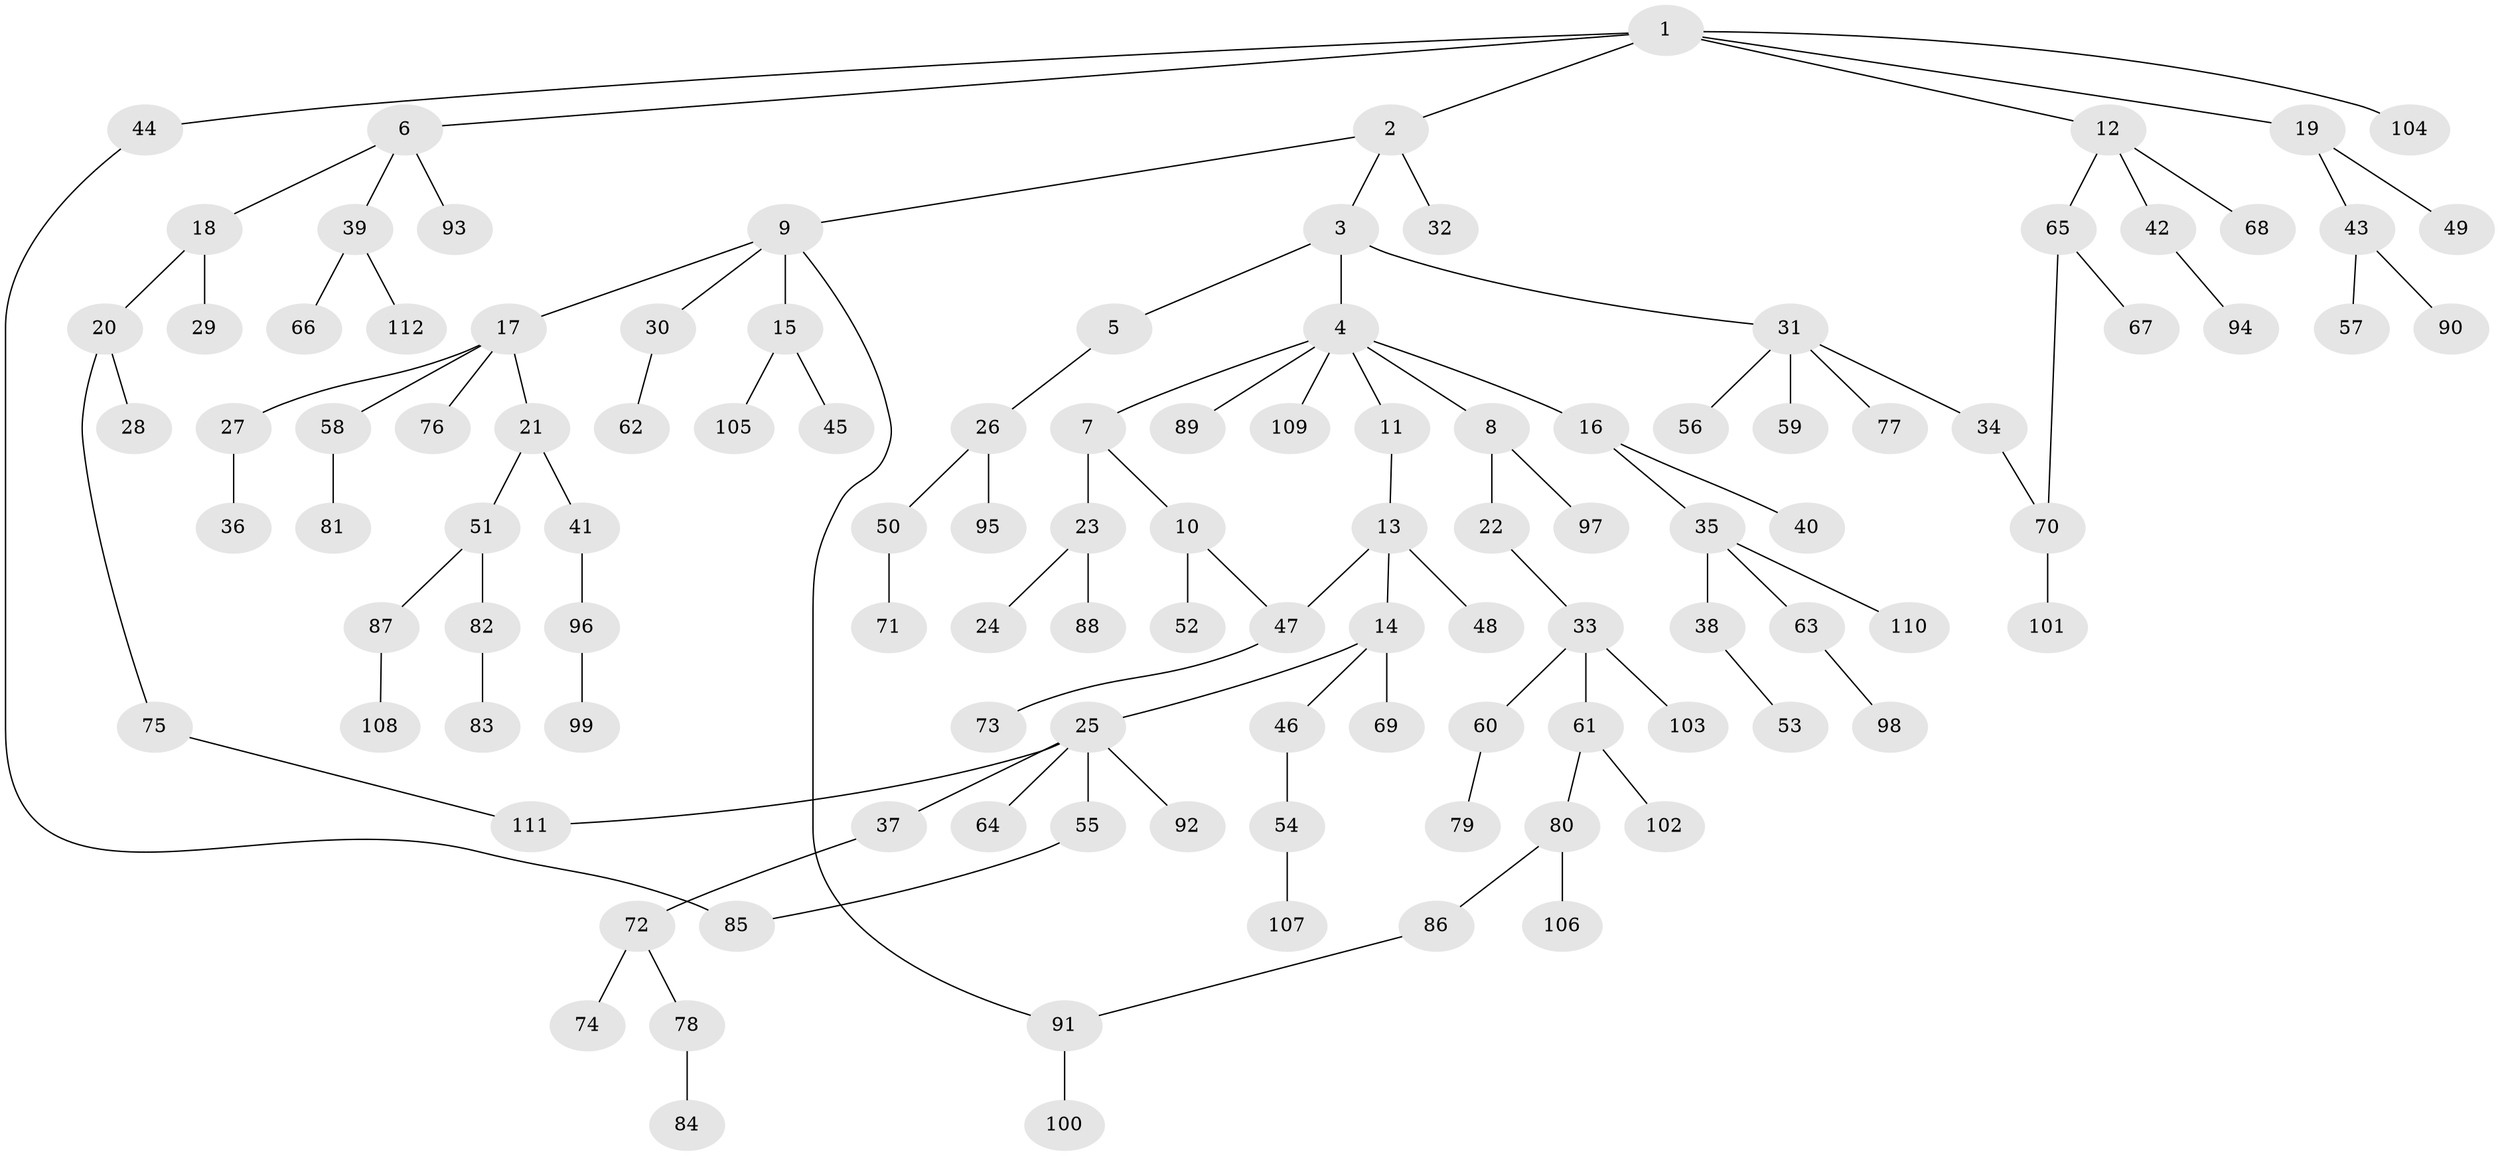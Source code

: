 // Generated by graph-tools (version 1.1) at 2025/34/03/09/25 02:34:17]
// undirected, 112 vertices, 116 edges
graph export_dot {
graph [start="1"]
  node [color=gray90,style=filled];
  1;
  2;
  3;
  4;
  5;
  6;
  7;
  8;
  9;
  10;
  11;
  12;
  13;
  14;
  15;
  16;
  17;
  18;
  19;
  20;
  21;
  22;
  23;
  24;
  25;
  26;
  27;
  28;
  29;
  30;
  31;
  32;
  33;
  34;
  35;
  36;
  37;
  38;
  39;
  40;
  41;
  42;
  43;
  44;
  45;
  46;
  47;
  48;
  49;
  50;
  51;
  52;
  53;
  54;
  55;
  56;
  57;
  58;
  59;
  60;
  61;
  62;
  63;
  64;
  65;
  66;
  67;
  68;
  69;
  70;
  71;
  72;
  73;
  74;
  75;
  76;
  77;
  78;
  79;
  80;
  81;
  82;
  83;
  84;
  85;
  86;
  87;
  88;
  89;
  90;
  91;
  92;
  93;
  94;
  95;
  96;
  97;
  98;
  99;
  100;
  101;
  102;
  103;
  104;
  105;
  106;
  107;
  108;
  109;
  110;
  111;
  112;
  1 -- 2;
  1 -- 6;
  1 -- 12;
  1 -- 19;
  1 -- 44;
  1 -- 104;
  2 -- 3;
  2 -- 9;
  2 -- 32;
  3 -- 4;
  3 -- 5;
  3 -- 31;
  4 -- 7;
  4 -- 8;
  4 -- 11;
  4 -- 16;
  4 -- 89;
  4 -- 109;
  5 -- 26;
  6 -- 18;
  6 -- 39;
  6 -- 93;
  7 -- 10;
  7 -- 23;
  8 -- 22;
  8 -- 97;
  9 -- 15;
  9 -- 17;
  9 -- 30;
  9 -- 91;
  10 -- 47;
  10 -- 52;
  11 -- 13;
  12 -- 42;
  12 -- 65;
  12 -- 68;
  13 -- 14;
  13 -- 48;
  13 -- 47;
  14 -- 25;
  14 -- 46;
  14 -- 69;
  15 -- 45;
  15 -- 105;
  16 -- 35;
  16 -- 40;
  17 -- 21;
  17 -- 27;
  17 -- 58;
  17 -- 76;
  18 -- 20;
  18 -- 29;
  19 -- 43;
  19 -- 49;
  20 -- 28;
  20 -- 75;
  21 -- 41;
  21 -- 51;
  22 -- 33;
  23 -- 24;
  23 -- 88;
  25 -- 37;
  25 -- 55;
  25 -- 64;
  25 -- 92;
  25 -- 111;
  26 -- 50;
  26 -- 95;
  27 -- 36;
  30 -- 62;
  31 -- 34;
  31 -- 56;
  31 -- 59;
  31 -- 77;
  33 -- 60;
  33 -- 61;
  33 -- 103;
  34 -- 70;
  35 -- 38;
  35 -- 63;
  35 -- 110;
  37 -- 72;
  38 -- 53;
  39 -- 66;
  39 -- 112;
  41 -- 96;
  42 -- 94;
  43 -- 57;
  43 -- 90;
  44 -- 85;
  46 -- 54;
  47 -- 73;
  50 -- 71;
  51 -- 82;
  51 -- 87;
  54 -- 107;
  55 -- 85;
  58 -- 81;
  60 -- 79;
  61 -- 80;
  61 -- 102;
  63 -- 98;
  65 -- 67;
  65 -- 70;
  70 -- 101;
  72 -- 74;
  72 -- 78;
  75 -- 111;
  78 -- 84;
  80 -- 86;
  80 -- 106;
  82 -- 83;
  86 -- 91;
  87 -- 108;
  91 -- 100;
  96 -- 99;
}

